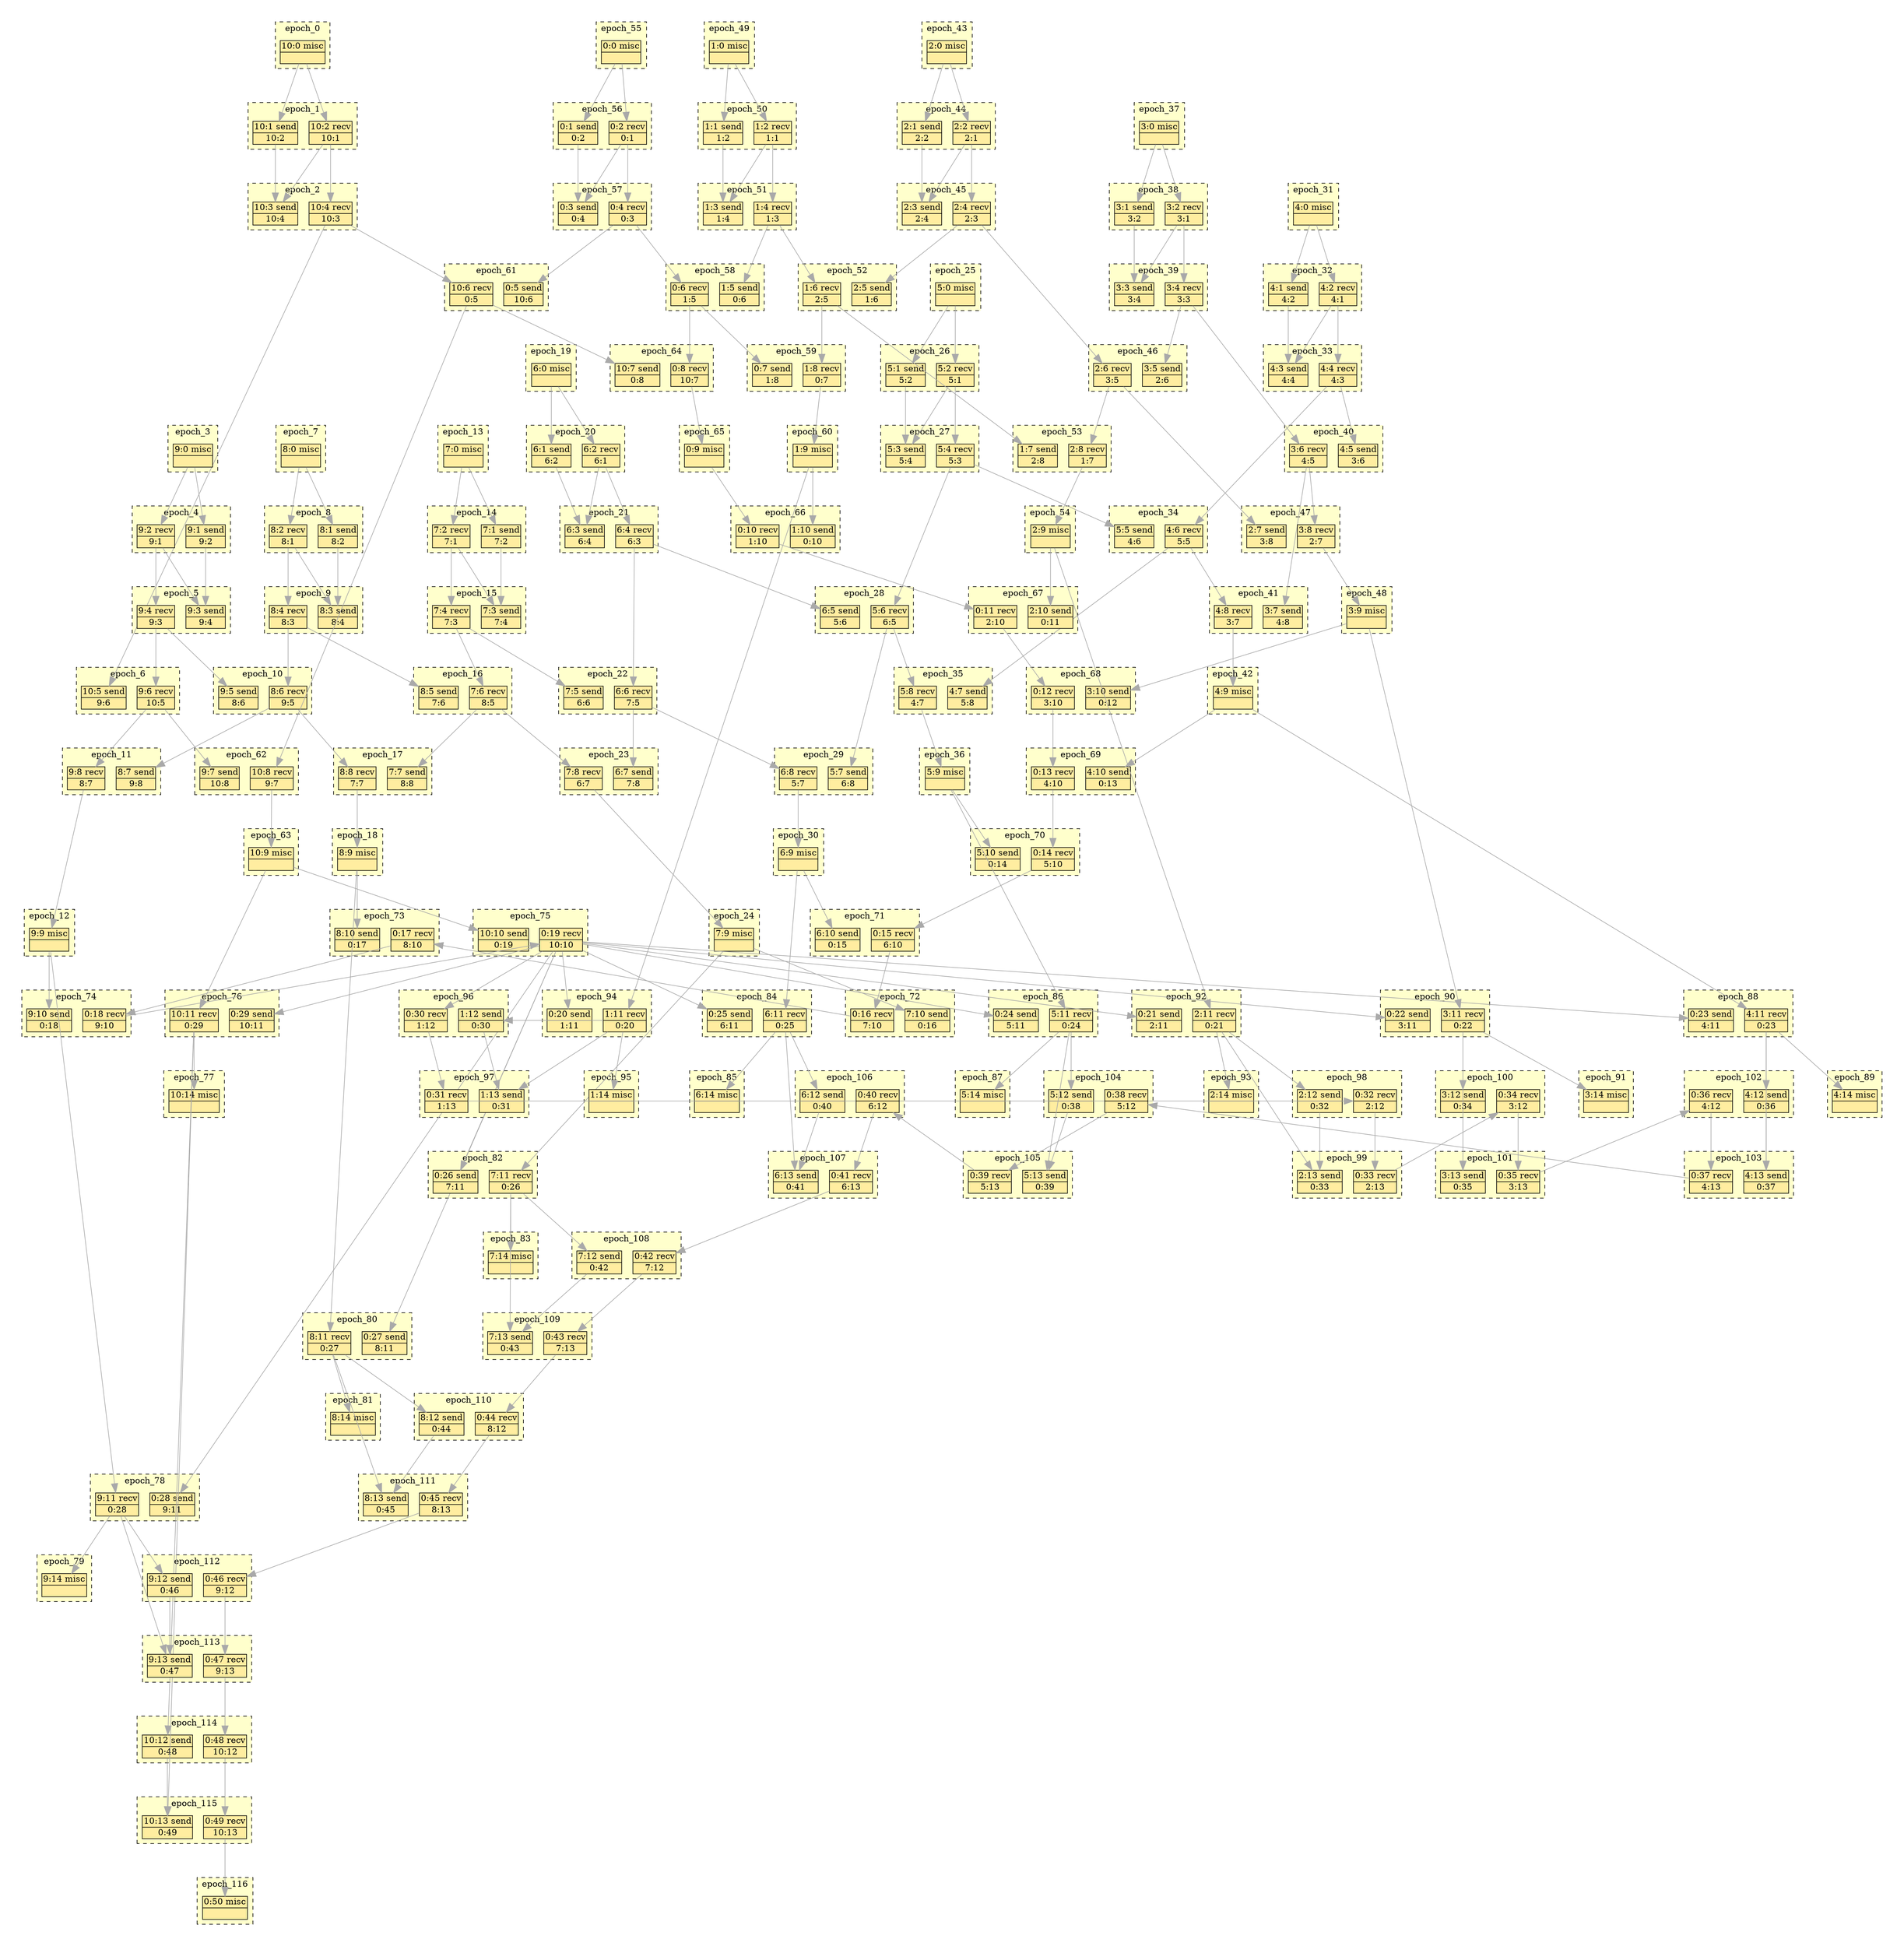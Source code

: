 digraph{node[shape=none margin=0 style=filled colorscheme=ylorrd9 fillcolor=2];compound=true;splines=line;subgraph clusterdummy0_0{style=invis;subgraph clusterdummy0_1{style=invis;subgraph clusterdummy0_2{style=invis;subgraph cluster0{style=dashed;colorscheme=ylorrd9;bgcolor=1;edge[arrowhead=empty];label=epoch_0;186[label=<<table border="0" cellborder="0" cellspacing="0"><tr><td>10:0 misc</td></tr><hr/><tr><td> </td></tr></table>>];}}}}subgraph clusterdummy1_0{style=invis;subgraph clusterdummy1_1{style=invis;subgraph clusterdummy1_2{style=invis;subgraph cluster1{style=dashed;colorscheme=ylorrd9;bgcolor=1;edge[arrowhead=empty];label=epoch_1;187[label=<<table border="0" cellborder="0" cellspacing="0"><tr><td>10:1 send</td></tr><hr/><tr><td> 10:2 </td></tr></table>>];188[label=<<table border="0" cellborder="0" cellspacing="0"><tr><td>10:2 recv</td></tr><hr/><tr><td> 10:1 </td></tr></table>>];}}}}subgraph clusterdummy2_0{style=invis;subgraph clusterdummy2_1{style=invis;subgraph clusterdummy2_2{style=invis;subgraph cluster2{style=dashed;colorscheme=ylorrd9;bgcolor=1;edge[arrowhead=empty];label=epoch_2;189[label=<<table border="0" cellborder="0" cellspacing="0"><tr><td>10:3 send</td></tr><hr/><tr><td> 10:4 </td></tr></table>>];190[label=<<table border="0" cellborder="0" cellspacing="0"><tr><td>10:4 recv</td></tr><hr/><tr><td> 10:3 </td></tr></table>>];}}}}subgraph clusterdummy3_0{style=invis;subgraph clusterdummy3_1{style=invis;subgraph clusterdummy3_2{style=invis;subgraph cluster3{style=dashed;colorscheme=ylorrd9;bgcolor=1;edge[arrowhead=empty];label=epoch_3;171[label=<<table border="0" cellborder="0" cellspacing="0"><tr><td>9:0 misc</td></tr><hr/><tr><td> </td></tr></table>>];}}}}subgraph clusterdummy4_0{style=invis;subgraph clusterdummy4_1{style=invis;subgraph clusterdummy4_2{style=invis;subgraph cluster4{style=dashed;colorscheme=ylorrd9;bgcolor=1;edge[arrowhead=empty];label=epoch_4;172[label=<<table border="0" cellborder="0" cellspacing="0"><tr><td>9:1 send</td></tr><hr/><tr><td> 9:2 </td></tr></table>>];173[label=<<table border="0" cellborder="0" cellspacing="0"><tr><td>9:2 recv</td></tr><hr/><tr><td> 9:1 </td></tr></table>>];}}}}subgraph clusterdummy5_0{style=invis;subgraph clusterdummy5_1{style=invis;subgraph clusterdummy5_2{style=invis;subgraph cluster5{style=dashed;colorscheme=ylorrd9;bgcolor=1;edge[arrowhead=empty];label=epoch_5;174[label=<<table border="0" cellborder="0" cellspacing="0"><tr><td>9:3 send</td></tr><hr/><tr><td> 9:4 </td></tr></table>>];175[label=<<table border="0" cellborder="0" cellspacing="0"><tr><td>9:4 recv</td></tr><hr/><tr><td> 9:3 </td></tr></table>>];}}}}subgraph clusterdummy6_0{style=invis;subgraph clusterdummy6_1{style=invis;subgraph clusterdummy6_2{style=invis;subgraph cluster6{style=dashed;colorscheme=ylorrd9;bgcolor=1;edge[arrowhead=empty];label=epoch_6;177[label=<<table border="0" cellborder="0" cellspacing="0"><tr><td>9:6 recv</td></tr><hr/><tr><td> 10:5 </td></tr></table>>];191[label=<<table border="0" cellborder="0" cellspacing="0"><tr><td>10:5 send</td></tr><hr/><tr><td> 9:6 </td></tr></table>>];}}}}subgraph clusterdummy7_0{style=invis;subgraph clusterdummy7_1{style=invis;subgraph clusterdummy7_2{style=invis;subgraph cluster7{style=dashed;colorscheme=ylorrd9;bgcolor=1;edge[arrowhead=empty];label=epoch_7;156[label=<<table border="0" cellborder="0" cellspacing="0"><tr><td>8:0 misc</td></tr><hr/><tr><td> </td></tr></table>>];}}}}subgraph clusterdummy8_0{style=invis;subgraph clusterdummy8_1{style=invis;subgraph clusterdummy8_2{style=invis;subgraph cluster8{style=dashed;colorscheme=ylorrd9;bgcolor=1;edge[arrowhead=empty];label=epoch_8;157[label=<<table border="0" cellborder="0" cellspacing="0"><tr><td>8:1 send</td></tr><hr/><tr><td> 8:2 </td></tr></table>>];158[label=<<table border="0" cellborder="0" cellspacing="0"><tr><td>8:2 recv</td></tr><hr/><tr><td> 8:1 </td></tr></table>>];}}}}subgraph clusterdummy9_0{style=invis;subgraph clusterdummy9_1{style=invis;subgraph clusterdummy9_2{style=invis;subgraph cluster9{style=dashed;colorscheme=ylorrd9;bgcolor=1;edge[arrowhead=empty];label=epoch_9;159[label=<<table border="0" cellborder="0" cellspacing="0"><tr><td>8:3 send</td></tr><hr/><tr><td> 8:4 </td></tr></table>>];160[label=<<table border="0" cellborder="0" cellspacing="0"><tr><td>8:4 recv</td></tr><hr/><tr><td> 8:3 </td></tr></table>>];}}}}subgraph clusterdummy10_0{style=invis;subgraph clusterdummy10_1{style=invis;subgraph clusterdummy10_2{style=invis;subgraph cluster10{style=dashed;colorscheme=ylorrd9;bgcolor=1;edge[arrowhead=empty];label=epoch_10;162[label=<<table border="0" cellborder="0" cellspacing="0"><tr><td>8:6 recv</td></tr><hr/><tr><td> 9:5 </td></tr></table>>];176[label=<<table border="0" cellborder="0" cellspacing="0"><tr><td>9:5 send</td></tr><hr/><tr><td> 8:6 </td></tr></table>>];}}}}subgraph clusterdummy11_0{style=invis;subgraph clusterdummy11_1{style=invis;subgraph clusterdummy11_2{style=invis;subgraph cluster11{style=dashed;colorscheme=ylorrd9;bgcolor=1;edge[arrowhead=empty];label=epoch_11;163[label=<<table border="0" cellborder="0" cellspacing="0"><tr><td>8:7 send</td></tr><hr/><tr><td> 9:8 </td></tr></table>>];179[label=<<table border="0" cellborder="0" cellspacing="0"><tr><td>9:8 recv</td></tr><hr/><tr><td> 8:7 </td></tr></table>>];}}}}subgraph clusterdummy12_0{style=invis;subgraph clusterdummy12_1{style=invis;subgraph clusterdummy12_2{style=invis;subgraph cluster12{style=dashed;colorscheme=ylorrd9;bgcolor=1;edge[arrowhead=empty];label=epoch_12;180[label=<<table border="0" cellborder="0" cellspacing="0"><tr><td>9:9 misc</td></tr><hr/><tr><td> </td></tr></table>>];}}}}subgraph clusterdummy13_0{style=invis;subgraph clusterdummy13_1{style=invis;subgraph clusterdummy13_2{style=invis;subgraph cluster13{style=dashed;colorscheme=ylorrd9;bgcolor=1;edge[arrowhead=empty];label=epoch_13;141[label=<<table border="0" cellborder="0" cellspacing="0"><tr><td>7:0 misc</td></tr><hr/><tr><td> </td></tr></table>>];}}}}subgraph clusterdummy14_0{style=invis;subgraph clusterdummy14_1{style=invis;subgraph clusterdummy14_2{style=invis;subgraph cluster14{style=dashed;colorscheme=ylorrd9;bgcolor=1;edge[arrowhead=empty];label=epoch_14;142[label=<<table border="0" cellborder="0" cellspacing="0"><tr><td>7:1 send</td></tr><hr/><tr><td> 7:2 </td></tr></table>>];143[label=<<table border="0" cellborder="0" cellspacing="0"><tr><td>7:2 recv</td></tr><hr/><tr><td> 7:1 </td></tr></table>>];}}}}subgraph clusterdummy15_0{style=invis;subgraph clusterdummy15_1{style=invis;subgraph clusterdummy15_2{style=invis;subgraph cluster15{style=dashed;colorscheme=ylorrd9;bgcolor=1;edge[arrowhead=empty];label=epoch_15;144[label=<<table border="0" cellborder="0" cellspacing="0"><tr><td>7:3 send</td></tr><hr/><tr><td> 7:4 </td></tr></table>>];145[label=<<table border="0" cellborder="0" cellspacing="0"><tr><td>7:4 recv</td></tr><hr/><tr><td> 7:3 </td></tr></table>>];}}}}subgraph clusterdummy16_0{style=invis;subgraph clusterdummy16_1{style=invis;subgraph clusterdummy16_2{style=invis;subgraph cluster16{style=dashed;colorscheme=ylorrd9;bgcolor=1;edge[arrowhead=empty];label=epoch_16;147[label=<<table border="0" cellborder="0" cellspacing="0"><tr><td>7:6 recv</td></tr><hr/><tr><td> 8:5 </td></tr></table>>];161[label=<<table border="0" cellborder="0" cellspacing="0"><tr><td>8:5 send</td></tr><hr/><tr><td> 7:6 </td></tr></table>>];}}}}subgraph clusterdummy17_0{style=invis;subgraph clusterdummy17_1{style=invis;subgraph clusterdummy17_2{style=invis;subgraph cluster17{style=dashed;colorscheme=ylorrd9;bgcolor=1;edge[arrowhead=empty];label=epoch_17;148[label=<<table border="0" cellborder="0" cellspacing="0"><tr><td>7:7 send</td></tr><hr/><tr><td> 8:8 </td></tr></table>>];164[label=<<table border="0" cellborder="0" cellspacing="0"><tr><td>8:8 recv</td></tr><hr/><tr><td> 7:7 </td></tr></table>>];}}}}subgraph clusterdummy18_0{style=invis;subgraph clusterdummy18_1{style=invis;subgraph clusterdummy18_2{style=invis;subgraph cluster18{style=dashed;colorscheme=ylorrd9;bgcolor=1;edge[arrowhead=empty];label=epoch_18;165[label=<<table border="0" cellborder="0" cellspacing="0"><tr><td>8:9 misc</td></tr><hr/><tr><td> </td></tr></table>>];}}}}subgraph clusterdummy19_0{style=invis;subgraph clusterdummy19_1{style=invis;subgraph clusterdummy19_2{style=invis;subgraph cluster19{style=dashed;colorscheme=ylorrd9;bgcolor=1;edge[arrowhead=empty];label=epoch_19;126[label=<<table border="0" cellborder="0" cellspacing="0"><tr><td>6:0 misc</td></tr><hr/><tr><td> </td></tr></table>>];}}}}subgraph clusterdummy20_0{style=invis;subgraph clusterdummy20_1{style=invis;subgraph clusterdummy20_2{style=invis;subgraph cluster20{style=dashed;colorscheme=ylorrd9;bgcolor=1;edge[arrowhead=empty];label=epoch_20;127[label=<<table border="0" cellborder="0" cellspacing="0"><tr><td>6:1 send</td></tr><hr/><tr><td> 6:2 </td></tr></table>>];128[label=<<table border="0" cellborder="0" cellspacing="0"><tr><td>6:2 recv</td></tr><hr/><tr><td> 6:1 </td></tr></table>>];}}}}subgraph clusterdummy21_0{style=invis;subgraph clusterdummy21_1{style=invis;subgraph clusterdummy21_2{style=invis;subgraph cluster21{style=dashed;colorscheme=ylorrd9;bgcolor=1;edge[arrowhead=empty];label=epoch_21;129[label=<<table border="0" cellborder="0" cellspacing="0"><tr><td>6:3 send</td></tr><hr/><tr><td> 6:4 </td></tr></table>>];130[label=<<table border="0" cellborder="0" cellspacing="0"><tr><td>6:4 recv</td></tr><hr/><tr><td> 6:3 </td></tr></table>>];}}}}subgraph clusterdummy22_0{style=invis;subgraph clusterdummy22_1{style=invis;subgraph clusterdummy22_2{style=invis;subgraph cluster22{style=dashed;colorscheme=ylorrd9;bgcolor=1;edge[arrowhead=empty];label=epoch_22;132[label=<<table border="0" cellborder="0" cellspacing="0"><tr><td>6:6 recv</td></tr><hr/><tr><td> 7:5 </td></tr></table>>];146[label=<<table border="0" cellborder="0" cellspacing="0"><tr><td>7:5 send</td></tr><hr/><tr><td> 6:6 </td></tr></table>>];}}}}subgraph clusterdummy23_0{style=invis;subgraph clusterdummy23_1{style=invis;subgraph clusterdummy23_2{style=invis;subgraph cluster23{style=dashed;colorscheme=ylorrd9;bgcolor=1;edge[arrowhead=empty];label=epoch_23;133[label=<<table border="0" cellborder="0" cellspacing="0"><tr><td>6:7 send</td></tr><hr/><tr><td> 7:8 </td></tr></table>>];149[label=<<table border="0" cellborder="0" cellspacing="0"><tr><td>7:8 recv</td></tr><hr/><tr><td> 6:7 </td></tr></table>>];}}}}subgraph clusterdummy24_0{style=invis;subgraph clusterdummy24_1{style=invis;subgraph clusterdummy24_2{style=invis;subgraph cluster24{style=dashed;colorscheme=ylorrd9;bgcolor=1;edge[arrowhead=empty];label=epoch_24;150[label=<<table border="0" cellborder="0" cellspacing="0"><tr><td>7:9 misc</td></tr><hr/><tr><td> </td></tr></table>>];}}}}subgraph clusterdummy25_0{style=invis;subgraph clusterdummy25_1{style=invis;subgraph clusterdummy25_2{style=invis;subgraph cluster25{style=dashed;colorscheme=ylorrd9;bgcolor=1;edge[arrowhead=empty];label=epoch_25;111[label=<<table border="0" cellborder="0" cellspacing="0"><tr><td>5:0 misc</td></tr><hr/><tr><td> </td></tr></table>>];}}}}subgraph clusterdummy26_0{style=invis;subgraph clusterdummy26_1{style=invis;subgraph clusterdummy26_2{style=invis;subgraph cluster26{style=dashed;colorscheme=ylorrd9;bgcolor=1;edge[arrowhead=empty];label=epoch_26;112[label=<<table border="0" cellborder="0" cellspacing="0"><tr><td>5:1 send</td></tr><hr/><tr><td> 5:2 </td></tr></table>>];113[label=<<table border="0" cellborder="0" cellspacing="0"><tr><td>5:2 recv</td></tr><hr/><tr><td> 5:1 </td></tr></table>>];}}}}subgraph clusterdummy27_0{style=invis;subgraph clusterdummy27_1{style=invis;subgraph clusterdummy27_2{style=invis;subgraph cluster27{style=dashed;colorscheme=ylorrd9;bgcolor=1;edge[arrowhead=empty];label=epoch_27;114[label=<<table border="0" cellborder="0" cellspacing="0"><tr><td>5:3 send</td></tr><hr/><tr><td> 5:4 </td></tr></table>>];115[label=<<table border="0" cellborder="0" cellspacing="0"><tr><td>5:4 recv</td></tr><hr/><tr><td> 5:3 </td></tr></table>>];}}}}subgraph clusterdummy28_0{style=invis;subgraph clusterdummy28_1{style=invis;subgraph clusterdummy28_2{style=invis;subgraph cluster28{style=dashed;colorscheme=ylorrd9;bgcolor=1;edge[arrowhead=empty];label=epoch_28;117[label=<<table border="0" cellborder="0" cellspacing="0"><tr><td>5:6 recv</td></tr><hr/><tr><td> 6:5 </td></tr></table>>];131[label=<<table border="0" cellborder="0" cellspacing="0"><tr><td>6:5 send</td></tr><hr/><tr><td> 5:6 </td></tr></table>>];}}}}subgraph clusterdummy29_0{style=invis;subgraph clusterdummy29_1{style=invis;subgraph clusterdummy29_2{style=invis;subgraph cluster29{style=dashed;colorscheme=ylorrd9;bgcolor=1;edge[arrowhead=empty];label=epoch_29;118[label=<<table border="0" cellborder="0" cellspacing="0"><tr><td>5:7 send</td></tr><hr/><tr><td> 6:8 </td></tr></table>>];134[label=<<table border="0" cellborder="0" cellspacing="0"><tr><td>6:8 recv</td></tr><hr/><tr><td> 5:7 </td></tr></table>>];}}}}subgraph clusterdummy30_0{style=invis;subgraph clusterdummy30_1{style=invis;subgraph clusterdummy30_2{style=invis;subgraph cluster30{style=dashed;colorscheme=ylorrd9;bgcolor=1;edge[arrowhead=empty];label=epoch_30;135[label=<<table border="0" cellborder="0" cellspacing="0"><tr><td>6:9 misc</td></tr><hr/><tr><td> </td></tr></table>>];}}}}subgraph clusterdummy31_0{style=invis;subgraph clusterdummy31_1{style=invis;subgraph clusterdummy31_2{style=invis;subgraph cluster31{style=dashed;colorscheme=ylorrd9;bgcolor=1;edge[arrowhead=empty];label=epoch_31;96[label=<<table border="0" cellborder="0" cellspacing="0"><tr><td>4:0 misc</td></tr><hr/><tr><td> </td></tr></table>>];}}}}subgraph clusterdummy32_0{style=invis;subgraph clusterdummy32_1{style=invis;subgraph clusterdummy32_2{style=invis;subgraph cluster32{style=dashed;colorscheme=ylorrd9;bgcolor=1;edge[arrowhead=empty];label=epoch_32;97[label=<<table border="0" cellborder="0" cellspacing="0"><tr><td>4:1 send</td></tr><hr/><tr><td> 4:2 </td></tr></table>>];98[label=<<table border="0" cellborder="0" cellspacing="0"><tr><td>4:2 recv</td></tr><hr/><tr><td> 4:1 </td></tr></table>>];}}}}subgraph clusterdummy33_0{style=invis;subgraph clusterdummy33_1{style=invis;subgraph clusterdummy33_2{style=invis;subgraph cluster33{style=dashed;colorscheme=ylorrd9;bgcolor=1;edge[arrowhead=empty];label=epoch_33;99[label=<<table border="0" cellborder="0" cellspacing="0"><tr><td>4:3 send</td></tr><hr/><tr><td> 4:4 </td></tr></table>>];100[label=<<table border="0" cellborder="0" cellspacing="0"><tr><td>4:4 recv</td></tr><hr/><tr><td> 4:3 </td></tr></table>>];}}}}subgraph clusterdummy34_0{style=invis;subgraph clusterdummy34_1{style=invis;subgraph clusterdummy34_2{style=invis;subgraph cluster34{style=dashed;colorscheme=ylorrd9;bgcolor=1;edge[arrowhead=empty];label=epoch_34;102[label=<<table border="0" cellborder="0" cellspacing="0"><tr><td>4:6 recv</td></tr><hr/><tr><td> 5:5 </td></tr></table>>];116[label=<<table border="0" cellborder="0" cellspacing="0"><tr><td>5:5 send</td></tr><hr/><tr><td> 4:6 </td></tr></table>>];}}}}subgraph clusterdummy35_0{style=invis;subgraph clusterdummy35_1{style=invis;subgraph clusterdummy35_2{style=invis;subgraph cluster35{style=dashed;colorscheme=ylorrd9;bgcolor=1;edge[arrowhead=empty];label=epoch_35;103[label=<<table border="0" cellborder="0" cellspacing="0"><tr><td>4:7 send</td></tr><hr/><tr><td> 5:8 </td></tr></table>>];119[label=<<table border="0" cellborder="0" cellspacing="0"><tr><td>5:8 recv</td></tr><hr/><tr><td> 4:7 </td></tr></table>>];}}}}subgraph clusterdummy36_0{style=invis;subgraph clusterdummy36_1{style=invis;subgraph clusterdummy36_2{style=invis;subgraph cluster36{style=dashed;colorscheme=ylorrd9;bgcolor=1;edge[arrowhead=empty];label=epoch_36;120[label=<<table border="0" cellborder="0" cellspacing="0"><tr><td>5:9 misc</td></tr><hr/><tr><td> </td></tr></table>>];}}}}subgraph clusterdummy37_0{style=invis;subgraph clusterdummy37_1{style=invis;subgraph clusterdummy37_2{style=invis;subgraph cluster37{style=dashed;colorscheme=ylorrd9;bgcolor=1;edge[arrowhead=empty];label=epoch_37;81[label=<<table border="0" cellborder="0" cellspacing="0"><tr><td>3:0 misc</td></tr><hr/><tr><td> </td></tr></table>>];}}}}subgraph clusterdummy38_0{style=invis;subgraph clusterdummy38_1{style=invis;subgraph clusterdummy38_2{style=invis;subgraph cluster38{style=dashed;colorscheme=ylorrd9;bgcolor=1;edge[arrowhead=empty];label=epoch_38;82[label=<<table border="0" cellborder="0" cellspacing="0"><tr><td>3:1 send</td></tr><hr/><tr><td> 3:2 </td></tr></table>>];83[label=<<table border="0" cellborder="0" cellspacing="0"><tr><td>3:2 recv</td></tr><hr/><tr><td> 3:1 </td></tr></table>>];}}}}subgraph clusterdummy39_0{style=invis;subgraph clusterdummy39_1{style=invis;subgraph clusterdummy39_2{style=invis;subgraph cluster39{style=dashed;colorscheme=ylorrd9;bgcolor=1;edge[arrowhead=empty];label=epoch_39;84[label=<<table border="0" cellborder="0" cellspacing="0"><tr><td>3:3 send</td></tr><hr/><tr><td> 3:4 </td></tr></table>>];85[label=<<table border="0" cellborder="0" cellspacing="0"><tr><td>3:4 recv</td></tr><hr/><tr><td> 3:3 </td></tr></table>>];}}}}subgraph clusterdummy40_0{style=invis;subgraph clusterdummy40_1{style=invis;subgraph clusterdummy40_2{style=invis;subgraph cluster40{style=dashed;colorscheme=ylorrd9;bgcolor=1;edge[arrowhead=empty];label=epoch_40;87[label=<<table border="0" cellborder="0" cellspacing="0"><tr><td>3:6 recv</td></tr><hr/><tr><td> 4:5 </td></tr></table>>];101[label=<<table border="0" cellborder="0" cellspacing="0"><tr><td>4:5 send</td></tr><hr/><tr><td> 3:6 </td></tr></table>>];}}}}subgraph clusterdummy41_0{style=invis;subgraph clusterdummy41_1{style=invis;subgraph clusterdummy41_2{style=invis;subgraph cluster41{style=dashed;colorscheme=ylorrd9;bgcolor=1;edge[arrowhead=empty];label=epoch_41;88[label=<<table border="0" cellborder="0" cellspacing="0"><tr><td>3:7 send</td></tr><hr/><tr><td> 4:8 </td></tr></table>>];104[label=<<table border="0" cellborder="0" cellspacing="0"><tr><td>4:8 recv</td></tr><hr/><tr><td> 3:7 </td></tr></table>>];}}}}subgraph clusterdummy42_0{style=invis;subgraph clusterdummy42_1{style=invis;subgraph clusterdummy42_2{style=invis;subgraph cluster42{style=dashed;colorscheme=ylorrd9;bgcolor=1;edge[arrowhead=empty];label=epoch_42;105[label=<<table border="0" cellborder="0" cellspacing="0"><tr><td>4:9 misc</td></tr><hr/><tr><td> </td></tr></table>>];}}}}subgraph clusterdummy43_0{style=invis;subgraph clusterdummy43_1{style=invis;subgraph clusterdummy43_2{style=invis;subgraph cluster43{style=dashed;colorscheme=ylorrd9;bgcolor=1;edge[arrowhead=empty];label=epoch_43;66[label=<<table border="0" cellborder="0" cellspacing="0"><tr><td>2:0 misc</td></tr><hr/><tr><td> </td></tr></table>>];}}}}subgraph clusterdummy44_0{style=invis;subgraph clusterdummy44_1{style=invis;subgraph clusterdummy44_2{style=invis;subgraph cluster44{style=dashed;colorscheme=ylorrd9;bgcolor=1;edge[arrowhead=empty];label=epoch_44;67[label=<<table border="0" cellborder="0" cellspacing="0"><tr><td>2:1 send</td></tr><hr/><tr><td> 2:2 </td></tr></table>>];68[label=<<table border="0" cellborder="0" cellspacing="0"><tr><td>2:2 recv</td></tr><hr/><tr><td> 2:1 </td></tr></table>>];}}}}subgraph clusterdummy45_0{style=invis;subgraph clusterdummy45_1{style=invis;subgraph clusterdummy45_2{style=invis;subgraph cluster45{style=dashed;colorscheme=ylorrd9;bgcolor=1;edge[arrowhead=empty];label=epoch_45;69[label=<<table border="0" cellborder="0" cellspacing="0"><tr><td>2:3 send</td></tr><hr/><tr><td> 2:4 </td></tr></table>>];70[label=<<table border="0" cellborder="0" cellspacing="0"><tr><td>2:4 recv</td></tr><hr/><tr><td> 2:3 </td></tr></table>>];}}}}subgraph clusterdummy46_0{style=invis;subgraph clusterdummy46_1{style=invis;subgraph clusterdummy46_2{style=invis;subgraph cluster46{style=dashed;colorscheme=ylorrd9;bgcolor=1;edge[arrowhead=empty];label=epoch_46;72[label=<<table border="0" cellborder="0" cellspacing="0"><tr><td>2:6 recv</td></tr><hr/><tr><td> 3:5 </td></tr></table>>];86[label=<<table border="0" cellborder="0" cellspacing="0"><tr><td>3:5 send</td></tr><hr/><tr><td> 2:6 </td></tr></table>>];}}}}subgraph clusterdummy47_0{style=invis;subgraph clusterdummy47_1{style=invis;subgraph clusterdummy47_2{style=invis;subgraph cluster47{style=dashed;colorscheme=ylorrd9;bgcolor=1;edge[arrowhead=empty];label=epoch_47;73[label=<<table border="0" cellborder="0" cellspacing="0"><tr><td>2:7 send</td></tr><hr/><tr><td> 3:8 </td></tr></table>>];89[label=<<table border="0" cellborder="0" cellspacing="0"><tr><td>3:8 recv</td></tr><hr/><tr><td> 2:7 </td></tr></table>>];}}}}subgraph clusterdummy48_0{style=invis;subgraph clusterdummy48_1{style=invis;subgraph clusterdummy48_2{style=invis;subgraph cluster48{style=dashed;colorscheme=ylorrd9;bgcolor=1;edge[arrowhead=empty];label=epoch_48;90[label=<<table border="0" cellborder="0" cellspacing="0"><tr><td>3:9 misc</td></tr><hr/><tr><td> </td></tr></table>>];}}}}subgraph clusterdummy49_0{style=invis;subgraph clusterdummy49_1{style=invis;subgraph clusterdummy49_2{style=invis;subgraph cluster49{style=dashed;colorscheme=ylorrd9;bgcolor=1;edge[arrowhead=empty];label=epoch_49;51[label=<<table border="0" cellborder="0" cellspacing="0"><tr><td>1:0 misc</td></tr><hr/><tr><td> </td></tr></table>>];}}}}subgraph clusterdummy50_0{style=invis;subgraph clusterdummy50_1{style=invis;subgraph clusterdummy50_2{style=invis;subgraph cluster50{style=dashed;colorscheme=ylorrd9;bgcolor=1;edge[arrowhead=empty];label=epoch_50;52[label=<<table border="0" cellborder="0" cellspacing="0"><tr><td>1:1 send</td></tr><hr/><tr><td> 1:2 </td></tr></table>>];53[label=<<table border="0" cellborder="0" cellspacing="0"><tr><td>1:2 recv</td></tr><hr/><tr><td> 1:1 </td></tr></table>>];}}}}subgraph clusterdummy51_0{style=invis;subgraph clusterdummy51_1{style=invis;subgraph clusterdummy51_2{style=invis;subgraph cluster51{style=dashed;colorscheme=ylorrd9;bgcolor=1;edge[arrowhead=empty];label=epoch_51;54[label=<<table border="0" cellborder="0" cellspacing="0"><tr><td>1:3 send</td></tr><hr/><tr><td> 1:4 </td></tr></table>>];55[label=<<table border="0" cellborder="0" cellspacing="0"><tr><td>1:4 recv</td></tr><hr/><tr><td> 1:3 </td></tr></table>>];}}}}subgraph clusterdummy52_0{style=invis;subgraph clusterdummy52_1{style=invis;subgraph clusterdummy52_2{style=invis;subgraph cluster52{style=dashed;colorscheme=ylorrd9;bgcolor=1;edge[arrowhead=empty];label=epoch_52;57[label=<<table border="0" cellborder="0" cellspacing="0"><tr><td>1:6 recv</td></tr><hr/><tr><td> 2:5 </td></tr></table>>];71[label=<<table border="0" cellborder="0" cellspacing="0"><tr><td>2:5 send</td></tr><hr/><tr><td> 1:6 </td></tr></table>>];}}}}subgraph clusterdummy53_0{style=invis;subgraph clusterdummy53_1{style=invis;subgraph clusterdummy53_2{style=invis;subgraph cluster53{style=dashed;colorscheme=ylorrd9;bgcolor=1;edge[arrowhead=empty];label=epoch_53;58[label=<<table border="0" cellborder="0" cellspacing="0"><tr><td>1:7 send</td></tr><hr/><tr><td> 2:8 </td></tr></table>>];74[label=<<table border="0" cellborder="0" cellspacing="0"><tr><td>2:8 recv</td></tr><hr/><tr><td> 1:7 </td></tr></table>>];}}}}subgraph clusterdummy54_0{style=invis;subgraph clusterdummy54_1{style=invis;subgraph clusterdummy54_2{style=invis;subgraph cluster54{style=dashed;colorscheme=ylorrd9;bgcolor=1;edge[arrowhead=empty];label=epoch_54;75[label=<<table border="0" cellborder="0" cellspacing="0"><tr><td>2:9 misc</td></tr><hr/><tr><td> </td></tr></table>>];}}}}subgraph clusterdummy55_0{style=invis;subgraph clusterdummy55_1{style=invis;subgraph clusterdummy55_2{style=invis;subgraph cluster55{style=dashed;colorscheme=ylorrd9;bgcolor=1;edge[arrowhead=empty];label=epoch_55;0[label=<<table border="0" cellborder="0" cellspacing="0"><tr><td>0:0 misc</td></tr><hr/><tr><td> </td></tr></table>>];}}}}subgraph clusterdummy56_0{style=invis;subgraph clusterdummy56_1{style=invis;subgraph clusterdummy56_2{style=invis;subgraph cluster56{style=dashed;colorscheme=ylorrd9;bgcolor=1;edge[arrowhead=empty];label=epoch_56;1[label=<<table border="0" cellborder="0" cellspacing="0"><tr><td>0:1 send</td></tr><hr/><tr><td> 0:2 </td></tr></table>>];2[label=<<table border="0" cellborder="0" cellspacing="0"><tr><td>0:2 recv</td></tr><hr/><tr><td> 0:1 </td></tr></table>>];}}}}subgraph clusterdummy57_0{style=invis;subgraph clusterdummy57_1{style=invis;subgraph clusterdummy57_2{style=invis;subgraph cluster57{style=dashed;colorscheme=ylorrd9;bgcolor=1;edge[arrowhead=empty];label=epoch_57;3[label=<<table border="0" cellborder="0" cellspacing="0"><tr><td>0:3 send</td></tr><hr/><tr><td> 0:4 </td></tr></table>>];4[label=<<table border="0" cellborder="0" cellspacing="0"><tr><td>0:4 recv</td></tr><hr/><tr><td> 0:3 </td></tr></table>>];}}}}subgraph clusterdummy58_0{style=invis;subgraph clusterdummy58_1{style=invis;subgraph clusterdummy58_2{style=invis;subgraph cluster58{style=dashed;colorscheme=ylorrd9;bgcolor=1;edge[arrowhead=empty];label=epoch_58;6[label=<<table border="0" cellborder="0" cellspacing="0"><tr><td>0:6 recv</td></tr><hr/><tr><td> 1:5 </td></tr></table>>];56[label=<<table border="0" cellborder="0" cellspacing="0"><tr><td>1:5 send</td></tr><hr/><tr><td> 0:6 </td></tr></table>>];}}}}subgraph clusterdummy59_0{style=invis;subgraph clusterdummy59_1{style=invis;subgraph clusterdummy59_2{style=invis;subgraph cluster59{style=dashed;colorscheme=ylorrd9;bgcolor=1;edge[arrowhead=empty];label=epoch_59;7[label=<<table border="0" cellborder="0" cellspacing="0"><tr><td>0:7 send</td></tr><hr/><tr><td> 1:8 </td></tr></table>>];59[label=<<table border="0" cellborder="0" cellspacing="0"><tr><td>1:8 recv</td></tr><hr/><tr><td> 0:7 </td></tr></table>>];}}}}subgraph clusterdummy60_0{style=invis;subgraph clusterdummy60_1{style=invis;subgraph clusterdummy60_2{style=invis;subgraph cluster60{style=dashed;colorscheme=ylorrd9;bgcolor=1;edge[arrowhead=empty];label=epoch_60;60[label=<<table border="0" cellborder="0" cellspacing="0"><tr><td>1:9 misc</td></tr><hr/><tr><td> </td></tr></table>>];}}}}subgraph clusterdummy61_0{style=invis;subgraph clusterdummy61_1{style=invis;subgraph clusterdummy61_2{style=invis;subgraph cluster61{style=dashed;colorscheme=ylorrd9;bgcolor=1;edge[arrowhead=empty];label=epoch_61;5[label=<<table border="0" cellborder="0" cellspacing="0"><tr><td>0:5 send</td></tr><hr/><tr><td> 10:6 </td></tr></table>>];192[label=<<table border="0" cellborder="0" cellspacing="0"><tr><td>10:6 recv</td></tr><hr/><tr><td> 0:5 </td></tr></table>>];}}}}subgraph clusterdummy62_0{style=invis;subgraph clusterdummy62_1{style=invis;subgraph clusterdummy62_2{style=invis;subgraph cluster62{style=dashed;colorscheme=ylorrd9;bgcolor=1;edge[arrowhead=empty];label=epoch_62;178[label=<<table border="0" cellborder="0" cellspacing="0"><tr><td>9:7 send</td></tr><hr/><tr><td> 10:8 </td></tr></table>>];194[label=<<table border="0" cellborder="0" cellspacing="0"><tr><td>10:8 recv</td></tr><hr/><tr><td> 9:7 </td></tr></table>>];}}}}subgraph clusterdummy63_0{style=invis;subgraph clusterdummy63_1{style=invis;subgraph clusterdummy63_2{style=invis;subgraph cluster63{style=dashed;colorscheme=ylorrd9;bgcolor=1;edge[arrowhead=empty];label=epoch_63;195[label=<<table border="0" cellborder="0" cellspacing="0"><tr><td>10:9 misc</td></tr><hr/><tr><td> </td></tr></table>>];}}}}subgraph clusterdummy64_0{style=invis;subgraph clusterdummy64_1{style=invis;subgraph clusterdummy64_2{style=invis;subgraph cluster64{style=dashed;colorscheme=ylorrd9;bgcolor=1;edge[arrowhead=empty];label=epoch_64;8[label=<<table border="0" cellborder="0" cellspacing="0"><tr><td>0:8 recv</td></tr><hr/><tr><td> 10:7 </td></tr></table>>];193[label=<<table border="0" cellborder="0" cellspacing="0"><tr><td>10:7 send</td></tr><hr/><tr><td> 0:8 </td></tr></table>>];}}}}subgraph clusterdummy65_0{style=invis;subgraph clusterdummy65_1{style=invis;subgraph clusterdummy65_2{style=invis;subgraph cluster65{style=dashed;colorscheme=ylorrd9;bgcolor=1;edge[arrowhead=empty];label=epoch_65;9[label=<<table border="0" cellborder="0" cellspacing="0"><tr><td>0:9 misc</td></tr><hr/><tr><td> </td></tr></table>>];}}}}subgraph clusterdummy66_0{style=invis;subgraph clusterdummy66_1{style=invis;subgraph clusterdummy66_2{style=invis;subgraph cluster66{style=dashed;colorscheme=ylorrd9;bgcolor=1;edge[arrowhead=empty];label=epoch_66;10[label=<<table border="0" cellborder="0" cellspacing="0"><tr><td>0:10 recv</td></tr><hr/><tr><td> 1:10 </td></tr></table>>];61[label=<<table border="0" cellborder="0" cellspacing="0"><tr><td>1:10 send</td></tr><hr/><tr><td> 0:10 </td></tr></table>>];}}}}subgraph clusterdummy67_0{style=invis;subgraph clusterdummy67_1{style=invis;subgraph clusterdummy67_2{style=invis;subgraph cluster67{style=dashed;colorscheme=ylorrd9;bgcolor=1;edge[arrowhead=empty];label=epoch_67;11[label=<<table border="0" cellborder="0" cellspacing="0"><tr><td>0:11 recv</td></tr><hr/><tr><td> 2:10 </td></tr></table>>];76[label=<<table border="0" cellborder="0" cellspacing="0"><tr><td>2:10 send</td></tr><hr/><tr><td> 0:11 </td></tr></table>>];}}}}subgraph clusterdummy68_0{style=invis;subgraph clusterdummy68_1{style=invis;subgraph clusterdummy68_2{style=invis;subgraph cluster68{style=dashed;colorscheme=ylorrd9;bgcolor=1;edge[arrowhead=empty];label=epoch_68;12[label=<<table border="0" cellborder="0" cellspacing="0"><tr><td>0:12 recv</td></tr><hr/><tr><td> 3:10 </td></tr></table>>];91[label=<<table border="0" cellborder="0" cellspacing="0"><tr><td>3:10 send</td></tr><hr/><tr><td> 0:12 </td></tr></table>>];}}}}subgraph clusterdummy69_0{style=invis;subgraph clusterdummy69_1{style=invis;subgraph clusterdummy69_2{style=invis;subgraph cluster69{style=dashed;colorscheme=ylorrd9;bgcolor=1;edge[arrowhead=empty];label=epoch_69;13[label=<<table border="0" cellborder="0" cellspacing="0"><tr><td>0:13 recv</td></tr><hr/><tr><td> 4:10 </td></tr></table>>];106[label=<<table border="0" cellborder="0" cellspacing="0"><tr><td>4:10 send</td></tr><hr/><tr><td> 0:13 </td></tr></table>>];}}}}subgraph clusterdummy70_0{style=invis;subgraph clusterdummy70_1{style=invis;subgraph clusterdummy70_2{style=invis;subgraph cluster70{style=dashed;colorscheme=ylorrd9;bgcolor=1;edge[arrowhead=empty];label=epoch_70;14[label=<<table border="0" cellborder="0" cellspacing="0"><tr><td>0:14 recv</td></tr><hr/><tr><td> 5:10 </td></tr></table>>];121[label=<<table border="0" cellborder="0" cellspacing="0"><tr><td>5:10 send</td></tr><hr/><tr><td> 0:14 </td></tr></table>>];}}}}subgraph clusterdummy71_0{style=invis;subgraph clusterdummy71_1{style=invis;subgraph clusterdummy71_2{style=invis;subgraph cluster71{style=dashed;colorscheme=ylorrd9;bgcolor=1;edge[arrowhead=empty];label=epoch_71;15[label=<<table border="0" cellborder="0" cellspacing="0"><tr><td>0:15 recv</td></tr><hr/><tr><td> 6:10 </td></tr></table>>];136[label=<<table border="0" cellborder="0" cellspacing="0"><tr><td>6:10 send</td></tr><hr/><tr><td> 0:15 </td></tr></table>>];}}}}subgraph clusterdummy72_0{style=invis;subgraph clusterdummy72_1{style=invis;subgraph clusterdummy72_2{style=invis;subgraph cluster72{style=dashed;colorscheme=ylorrd9;bgcolor=1;edge[arrowhead=empty];label=epoch_72;16[label=<<table border="0" cellborder="0" cellspacing="0"><tr><td>0:16 recv</td></tr><hr/><tr><td> 7:10 </td></tr></table>>];151[label=<<table border="0" cellborder="0" cellspacing="0"><tr><td>7:10 send</td></tr><hr/><tr><td> 0:16 </td></tr></table>>];}}}}subgraph clusterdummy73_0{style=invis;subgraph clusterdummy73_1{style=invis;subgraph clusterdummy73_2{style=invis;subgraph cluster73{style=dashed;colorscheme=ylorrd9;bgcolor=1;edge[arrowhead=empty];label=epoch_73;17[label=<<table border="0" cellborder="0" cellspacing="0"><tr><td>0:17 recv</td></tr><hr/><tr><td> 8:10 </td></tr></table>>];166[label=<<table border="0" cellborder="0" cellspacing="0"><tr><td>8:10 send</td></tr><hr/><tr><td> 0:17 </td></tr></table>>];}}}}subgraph clusterdummy74_0{style=invis;subgraph clusterdummy74_1{style=invis;subgraph clusterdummy74_2{style=invis;subgraph cluster74{style=dashed;colorscheme=ylorrd9;bgcolor=1;edge[arrowhead=empty];label=epoch_74;18[label=<<table border="0" cellborder="0" cellspacing="0"><tr><td>0:18 recv</td></tr><hr/><tr><td> 9:10 </td></tr></table>>];181[label=<<table border="0" cellborder="0" cellspacing="0"><tr><td>9:10 send</td></tr><hr/><tr><td> 0:18 </td></tr></table>>];}}}}subgraph clusterdummy75_0{style=invis;subgraph clusterdummy75_1{style=invis;subgraph clusterdummy75_2{style=invis;subgraph cluster75{style=dashed;colorscheme=ylorrd9;bgcolor=1;edge[arrowhead=empty];label=epoch_75;19[label=<<table border="0" cellborder="0" cellspacing="0"><tr><td>0:19 recv</td></tr><hr/><tr><td> 10:10 </td></tr></table>>];196[label=<<table border="0" cellborder="0" cellspacing="0"><tr><td>10:10 send</td></tr><hr/><tr><td> 0:19 </td></tr></table>>];}}}}subgraph clusterdummy76_0{style=invis;subgraph clusterdummy76_1{style=invis;subgraph clusterdummy76_2{style=invis;subgraph cluster76{style=dashed;colorscheme=ylorrd9;bgcolor=1;edge[arrowhead=empty];label=epoch_76;29[label=<<table border="0" cellborder="0" cellspacing="0"><tr><td>0:29 send</td></tr><hr/><tr><td> 10:11 </td></tr></table>>];197[label=<<table border="0" cellborder="0" cellspacing="0"><tr><td>10:11 recv</td></tr><hr/><tr><td> 0:29 </td></tr></table>>];}}}}subgraph clusterdummy77_0{style=invis;subgraph clusterdummy77_1{style=invis;subgraph clusterdummy77_2{style=invis;subgraph cluster77{style=dashed;colorscheme=ylorrd9;bgcolor=1;edge[arrowhead=empty];label=epoch_77;200[label=<<table border="0" cellborder="0" cellspacing="0"><tr><td>10:14 misc</td></tr><hr/><tr><td> </td></tr></table>>];}}}}subgraph clusterdummy78_0{style=invis;subgraph clusterdummy78_1{style=invis;subgraph clusterdummy78_2{style=invis;subgraph cluster78{style=dashed;colorscheme=ylorrd9;bgcolor=1;edge[arrowhead=empty];label=epoch_78;28[label=<<table border="0" cellborder="0" cellspacing="0"><tr><td>0:28 send</td></tr><hr/><tr><td> 9:11 </td></tr></table>>];182[label=<<table border="0" cellborder="0" cellspacing="0"><tr><td>9:11 recv</td></tr><hr/><tr><td> 0:28 </td></tr></table>>];}}}}subgraph clusterdummy79_0{style=invis;subgraph clusterdummy79_1{style=invis;subgraph clusterdummy79_2{style=invis;subgraph cluster79{style=dashed;colorscheme=ylorrd9;bgcolor=1;edge[arrowhead=empty];label=epoch_79;185[label=<<table border="0" cellborder="0" cellspacing="0"><tr><td>9:14 misc</td></tr><hr/><tr><td> </td></tr></table>>];}}}}subgraph clusterdummy80_0{style=invis;subgraph clusterdummy80_1{style=invis;subgraph clusterdummy80_2{style=invis;subgraph cluster80{style=dashed;colorscheme=ylorrd9;bgcolor=1;edge[arrowhead=empty];label=epoch_80;27[label=<<table border="0" cellborder="0" cellspacing="0"><tr><td>0:27 send</td></tr><hr/><tr><td> 8:11 </td></tr></table>>];167[label=<<table border="0" cellborder="0" cellspacing="0"><tr><td>8:11 recv</td></tr><hr/><tr><td> 0:27 </td></tr></table>>];}}}}subgraph clusterdummy81_0{style=invis;subgraph clusterdummy81_1{style=invis;subgraph clusterdummy81_2{style=invis;subgraph cluster81{style=dashed;colorscheme=ylorrd9;bgcolor=1;edge[arrowhead=empty];label=epoch_81;170[label=<<table border="0" cellborder="0" cellspacing="0"><tr><td>8:14 misc</td></tr><hr/><tr><td> </td></tr></table>>];}}}}subgraph clusterdummy82_0{style=invis;subgraph clusterdummy82_1{style=invis;subgraph clusterdummy82_2{style=invis;subgraph cluster82{style=dashed;colorscheme=ylorrd9;bgcolor=1;edge[arrowhead=empty];label=epoch_82;26[label=<<table border="0" cellborder="0" cellspacing="0"><tr><td>0:26 send</td></tr><hr/><tr><td> 7:11 </td></tr></table>>];152[label=<<table border="0" cellborder="0" cellspacing="0"><tr><td>7:11 recv</td></tr><hr/><tr><td> 0:26 </td></tr></table>>];}}}}subgraph clusterdummy83_0{style=invis;subgraph clusterdummy83_1{style=invis;subgraph clusterdummy83_2{style=invis;subgraph cluster83{style=dashed;colorscheme=ylorrd9;bgcolor=1;edge[arrowhead=empty];label=epoch_83;155[label=<<table border="0" cellborder="0" cellspacing="0"><tr><td>7:14 misc</td></tr><hr/><tr><td> </td></tr></table>>];}}}}subgraph clusterdummy84_0{style=invis;subgraph clusterdummy84_1{style=invis;subgraph clusterdummy84_2{style=invis;subgraph cluster84{style=dashed;colorscheme=ylorrd9;bgcolor=1;edge[arrowhead=empty];label=epoch_84;25[label=<<table border="0" cellborder="0" cellspacing="0"><tr><td>0:25 send</td></tr><hr/><tr><td> 6:11 </td></tr></table>>];137[label=<<table border="0" cellborder="0" cellspacing="0"><tr><td>6:11 recv</td></tr><hr/><tr><td> 0:25 </td></tr></table>>];}}}}subgraph clusterdummy85_0{style=invis;subgraph clusterdummy85_1{style=invis;subgraph clusterdummy85_2{style=invis;subgraph cluster85{style=dashed;colorscheme=ylorrd9;bgcolor=1;edge[arrowhead=empty];label=epoch_85;140[label=<<table border="0" cellborder="0" cellspacing="0"><tr><td>6:14 misc</td></tr><hr/><tr><td> </td></tr></table>>];}}}}subgraph clusterdummy86_0{style=invis;subgraph clusterdummy86_1{style=invis;subgraph clusterdummy86_2{style=invis;subgraph cluster86{style=dashed;colorscheme=ylorrd9;bgcolor=1;edge[arrowhead=empty];label=epoch_86;24[label=<<table border="0" cellborder="0" cellspacing="0"><tr><td>0:24 send</td></tr><hr/><tr><td> 5:11 </td></tr></table>>];122[label=<<table border="0" cellborder="0" cellspacing="0"><tr><td>5:11 recv</td></tr><hr/><tr><td> 0:24 </td></tr></table>>];}}}}subgraph clusterdummy87_0{style=invis;subgraph clusterdummy87_1{style=invis;subgraph clusterdummy87_2{style=invis;subgraph cluster87{style=dashed;colorscheme=ylorrd9;bgcolor=1;edge[arrowhead=empty];label=epoch_87;125[label=<<table border="0" cellborder="0" cellspacing="0"><tr><td>5:14 misc</td></tr><hr/><tr><td> </td></tr></table>>];}}}}subgraph clusterdummy88_0{style=invis;subgraph clusterdummy88_1{style=invis;subgraph clusterdummy88_2{style=invis;subgraph cluster88{style=dashed;colorscheme=ylorrd9;bgcolor=1;edge[arrowhead=empty];label=epoch_88;23[label=<<table border="0" cellborder="0" cellspacing="0"><tr><td>0:23 send</td></tr><hr/><tr><td> 4:11 </td></tr></table>>];107[label=<<table border="0" cellborder="0" cellspacing="0"><tr><td>4:11 recv</td></tr><hr/><tr><td> 0:23 </td></tr></table>>];}}}}subgraph clusterdummy89_0{style=invis;subgraph clusterdummy89_1{style=invis;subgraph clusterdummy89_2{style=invis;subgraph cluster89{style=dashed;colorscheme=ylorrd9;bgcolor=1;edge[arrowhead=empty];label=epoch_89;110[label=<<table border="0" cellborder="0" cellspacing="0"><tr><td>4:14 misc</td></tr><hr/><tr><td> </td></tr></table>>];}}}}subgraph clusterdummy90_0{style=invis;subgraph clusterdummy90_1{style=invis;subgraph clusterdummy90_2{style=invis;subgraph cluster90{style=dashed;colorscheme=ylorrd9;bgcolor=1;edge[arrowhead=empty];label=epoch_90;22[label=<<table border="0" cellborder="0" cellspacing="0"><tr><td>0:22 send</td></tr><hr/><tr><td> 3:11 </td></tr></table>>];92[label=<<table border="0" cellborder="0" cellspacing="0"><tr><td>3:11 recv</td></tr><hr/><tr><td> 0:22 </td></tr></table>>];}}}}subgraph clusterdummy91_0{style=invis;subgraph clusterdummy91_1{style=invis;subgraph clusterdummy91_2{style=invis;subgraph cluster91{style=dashed;colorscheme=ylorrd9;bgcolor=1;edge[arrowhead=empty];label=epoch_91;95[label=<<table border="0" cellborder="0" cellspacing="0"><tr><td>3:14 misc</td></tr><hr/><tr><td> </td></tr></table>>];}}}}subgraph clusterdummy92_0{style=invis;subgraph clusterdummy92_1{style=invis;subgraph clusterdummy92_2{style=invis;subgraph cluster92{style=dashed;colorscheme=ylorrd9;bgcolor=1;edge[arrowhead=empty];label=epoch_92;21[label=<<table border="0" cellborder="0" cellspacing="0"><tr><td>0:21 send</td></tr><hr/><tr><td> 2:11 </td></tr></table>>];77[label=<<table border="0" cellborder="0" cellspacing="0"><tr><td>2:11 recv</td></tr><hr/><tr><td> 0:21 </td></tr></table>>];}}}}subgraph clusterdummy93_0{style=invis;subgraph clusterdummy93_1{style=invis;subgraph clusterdummy93_2{style=invis;subgraph cluster93{style=dashed;colorscheme=ylorrd9;bgcolor=1;edge[arrowhead=empty];label=epoch_93;80[label=<<table border="0" cellborder="0" cellspacing="0"><tr><td>2:14 misc</td></tr><hr/><tr><td> </td></tr></table>>];}}}}subgraph clusterdummy94_0{style=invis;subgraph clusterdummy94_1{style=invis;subgraph clusterdummy94_2{style=invis;subgraph cluster94{style=dashed;colorscheme=ylorrd9;bgcolor=1;edge[arrowhead=empty];label=epoch_94;20[label=<<table border="0" cellborder="0" cellspacing="0"><tr><td>0:20 send</td></tr><hr/><tr><td> 1:11 </td></tr></table>>];62[label=<<table border="0" cellborder="0" cellspacing="0"><tr><td>1:11 recv</td></tr><hr/><tr><td> 0:20 </td></tr></table>>];}}}}subgraph clusterdummy95_0{style=invis;subgraph clusterdummy95_1{style=invis;subgraph clusterdummy95_2{style=invis;subgraph cluster95{style=dashed;colorscheme=ylorrd9;bgcolor=1;edge[arrowhead=empty];label=epoch_95;65[label=<<table border="0" cellborder="0" cellspacing="0"><tr><td>1:14 misc</td></tr><hr/><tr><td> </td></tr></table>>];}}}}subgraph clusterdummy96_0{style=invis;subgraph clusterdummy96_1{style=invis;subgraph clusterdummy96_2{style=invis;subgraph cluster96{style=dashed;colorscheme=ylorrd9;bgcolor=1;edge[arrowhead=empty];label=epoch_96;30[label=<<table border="0" cellborder="0" cellspacing="0"><tr><td>0:30 recv</td></tr><hr/><tr><td> 1:12 </td></tr></table>>];63[label=<<table border="0" cellborder="0" cellspacing="0"><tr><td>1:12 send</td></tr><hr/><tr><td> 0:30 </td></tr></table>>];}}}}subgraph clusterdummy97_0{style=invis;subgraph clusterdummy97_1{style=invis;subgraph clusterdummy97_2{style=invis;subgraph cluster97{style=dashed;colorscheme=ylorrd9;bgcolor=1;edge[arrowhead=empty];label=epoch_97;31[label=<<table border="0" cellborder="0" cellspacing="0"><tr><td>0:31 recv</td></tr><hr/><tr><td> 1:13 </td></tr></table>>];64[label=<<table border="0" cellborder="0" cellspacing="0"><tr><td>1:13 send</td></tr><hr/><tr><td> 0:31 </td></tr></table>>];}}}}subgraph clusterdummy98_0{style=invis;subgraph clusterdummy98_1{style=invis;subgraph clusterdummy98_2{style=invis;subgraph cluster98{style=dashed;colorscheme=ylorrd9;bgcolor=1;edge[arrowhead=empty];label=epoch_98;32[label=<<table border="0" cellborder="0" cellspacing="0"><tr><td>0:32 recv</td></tr><hr/><tr><td> 2:12 </td></tr></table>>];78[label=<<table border="0" cellborder="0" cellspacing="0"><tr><td>2:12 send</td></tr><hr/><tr><td> 0:32 </td></tr></table>>];}}}}subgraph clusterdummy99_0{style=invis;subgraph clusterdummy99_1{style=invis;subgraph clusterdummy99_2{style=invis;subgraph cluster99{style=dashed;colorscheme=ylorrd9;bgcolor=1;edge[arrowhead=empty];label=epoch_99;33[label=<<table border="0" cellborder="0" cellspacing="0"><tr><td>0:33 recv</td></tr><hr/><tr><td> 2:13 </td></tr></table>>];79[label=<<table border="0" cellborder="0" cellspacing="0"><tr><td>2:13 send</td></tr><hr/><tr><td> 0:33 </td></tr></table>>];}}}}subgraph clusterdummy100_0{style=invis;subgraph clusterdummy100_1{style=invis;subgraph clusterdummy100_2{style=invis;subgraph cluster100{style=dashed;colorscheme=ylorrd9;bgcolor=1;edge[arrowhead=empty];label=epoch_100;34[label=<<table border="0" cellborder="0" cellspacing="0"><tr><td>0:34 recv</td></tr><hr/><tr><td> 3:12 </td></tr></table>>];93[label=<<table border="0" cellborder="0" cellspacing="0"><tr><td>3:12 send</td></tr><hr/><tr><td> 0:34 </td></tr></table>>];}}}}subgraph clusterdummy101_0{style=invis;subgraph clusterdummy101_1{style=invis;subgraph clusterdummy101_2{style=invis;subgraph cluster101{style=dashed;colorscheme=ylorrd9;bgcolor=1;edge[arrowhead=empty];label=epoch_101;35[label=<<table border="0" cellborder="0" cellspacing="0"><tr><td>0:35 recv</td></tr><hr/><tr><td> 3:13 </td></tr></table>>];94[label=<<table border="0" cellborder="0" cellspacing="0"><tr><td>3:13 send</td></tr><hr/><tr><td> 0:35 </td></tr></table>>];}}}}subgraph clusterdummy102_0{style=invis;subgraph clusterdummy102_1{style=invis;subgraph clusterdummy102_2{style=invis;subgraph cluster102{style=dashed;colorscheme=ylorrd9;bgcolor=1;edge[arrowhead=empty];label=epoch_102;36[label=<<table border="0" cellborder="0" cellspacing="0"><tr><td>0:36 recv</td></tr><hr/><tr><td> 4:12 </td></tr></table>>];108[label=<<table border="0" cellborder="0" cellspacing="0"><tr><td>4:12 send</td></tr><hr/><tr><td> 0:36 </td></tr></table>>];}}}}subgraph clusterdummy103_0{style=invis;subgraph clusterdummy103_1{style=invis;subgraph clusterdummy103_2{style=invis;subgraph cluster103{style=dashed;colorscheme=ylorrd9;bgcolor=1;edge[arrowhead=empty];label=epoch_103;37[label=<<table border="0" cellborder="0" cellspacing="0"><tr><td>0:37 recv</td></tr><hr/><tr><td> 4:13 </td></tr></table>>];109[label=<<table border="0" cellborder="0" cellspacing="0"><tr><td>4:13 send</td></tr><hr/><tr><td> 0:37 </td></tr></table>>];}}}}subgraph clusterdummy104_0{style=invis;subgraph clusterdummy104_1{style=invis;subgraph clusterdummy104_2{style=invis;subgraph cluster104{style=dashed;colorscheme=ylorrd9;bgcolor=1;edge[arrowhead=empty];label=epoch_104;38[label=<<table border="0" cellborder="0" cellspacing="0"><tr><td>0:38 recv</td></tr><hr/><tr><td> 5:12 </td></tr></table>>];123[label=<<table border="0" cellborder="0" cellspacing="0"><tr><td>5:12 send</td></tr><hr/><tr><td> 0:38 </td></tr></table>>];}}}}subgraph clusterdummy105_0{style=invis;subgraph clusterdummy105_1{style=invis;subgraph clusterdummy105_2{style=invis;subgraph cluster105{style=dashed;colorscheme=ylorrd9;bgcolor=1;edge[arrowhead=empty];label=epoch_105;39[label=<<table border="0" cellborder="0" cellspacing="0"><tr><td>0:39 recv</td></tr><hr/><tr><td> 5:13 </td></tr></table>>];124[label=<<table border="0" cellborder="0" cellspacing="0"><tr><td>5:13 send</td></tr><hr/><tr><td> 0:39 </td></tr></table>>];}}}}subgraph clusterdummy106_0{style=invis;subgraph clusterdummy106_1{style=invis;subgraph clusterdummy106_2{style=invis;subgraph cluster106{style=dashed;colorscheme=ylorrd9;bgcolor=1;edge[arrowhead=empty];label=epoch_106;40[label=<<table border="0" cellborder="0" cellspacing="0"><tr><td>0:40 recv</td></tr><hr/><tr><td> 6:12 </td></tr></table>>];138[label=<<table border="0" cellborder="0" cellspacing="0"><tr><td>6:12 send</td></tr><hr/><tr><td> 0:40 </td></tr></table>>];}}}}subgraph clusterdummy107_0{style=invis;subgraph clusterdummy107_1{style=invis;subgraph clusterdummy107_2{style=invis;subgraph cluster107{style=dashed;colorscheme=ylorrd9;bgcolor=1;edge[arrowhead=empty];label=epoch_107;41[label=<<table border="0" cellborder="0" cellspacing="0"><tr><td>0:41 recv</td></tr><hr/><tr><td> 6:13 </td></tr></table>>];139[label=<<table border="0" cellborder="0" cellspacing="0"><tr><td>6:13 send</td></tr><hr/><tr><td> 0:41 </td></tr></table>>];}}}}subgraph clusterdummy108_0{style=invis;subgraph clusterdummy108_1{style=invis;subgraph clusterdummy108_2{style=invis;subgraph cluster108{style=dashed;colorscheme=ylorrd9;bgcolor=1;edge[arrowhead=empty];label=epoch_108;42[label=<<table border="0" cellborder="0" cellspacing="0"><tr><td>0:42 recv</td></tr><hr/><tr><td> 7:12 </td></tr></table>>];153[label=<<table border="0" cellborder="0" cellspacing="0"><tr><td>7:12 send</td></tr><hr/><tr><td> 0:42 </td></tr></table>>];}}}}subgraph clusterdummy109_0{style=invis;subgraph clusterdummy109_1{style=invis;subgraph clusterdummy109_2{style=invis;subgraph cluster109{style=dashed;colorscheme=ylorrd9;bgcolor=1;edge[arrowhead=empty];label=epoch_109;43[label=<<table border="0" cellborder="0" cellspacing="0"><tr><td>0:43 recv</td></tr><hr/><tr><td> 7:13 </td></tr></table>>];154[label=<<table border="0" cellborder="0" cellspacing="0"><tr><td>7:13 send</td></tr><hr/><tr><td> 0:43 </td></tr></table>>];}}}}subgraph clusterdummy110_0{style=invis;subgraph clusterdummy110_1{style=invis;subgraph clusterdummy110_2{style=invis;subgraph cluster110{style=dashed;colorscheme=ylorrd9;bgcolor=1;edge[arrowhead=empty];label=epoch_110;44[label=<<table border="0" cellborder="0" cellspacing="0"><tr><td>0:44 recv</td></tr><hr/><tr><td> 8:12 </td></tr></table>>];168[label=<<table border="0" cellborder="0" cellspacing="0"><tr><td>8:12 send</td></tr><hr/><tr><td> 0:44 </td></tr></table>>];}}}}subgraph clusterdummy111_0{style=invis;subgraph clusterdummy111_1{style=invis;subgraph clusterdummy111_2{style=invis;subgraph cluster111{style=dashed;colorscheme=ylorrd9;bgcolor=1;edge[arrowhead=empty];label=epoch_111;45[label=<<table border="0" cellborder="0" cellspacing="0"><tr><td>0:45 recv</td></tr><hr/><tr><td> 8:13 </td></tr></table>>];169[label=<<table border="0" cellborder="0" cellspacing="0"><tr><td>8:13 send</td></tr><hr/><tr><td> 0:45 </td></tr></table>>];}}}}subgraph clusterdummy112_0{style=invis;subgraph clusterdummy112_1{style=invis;subgraph clusterdummy112_2{style=invis;subgraph cluster112{style=dashed;colorscheme=ylorrd9;bgcolor=1;edge[arrowhead=empty];label=epoch_112;46[label=<<table border="0" cellborder="0" cellspacing="0"><tr><td>0:46 recv</td></tr><hr/><tr><td> 9:12 </td></tr></table>>];183[label=<<table border="0" cellborder="0" cellspacing="0"><tr><td>9:12 send</td></tr><hr/><tr><td> 0:46 </td></tr></table>>];}}}}subgraph clusterdummy113_0{style=invis;subgraph clusterdummy113_1{style=invis;subgraph clusterdummy113_2{style=invis;subgraph cluster113{style=dashed;colorscheme=ylorrd9;bgcolor=1;edge[arrowhead=empty];label=epoch_113;47[label=<<table border="0" cellborder="0" cellspacing="0"><tr><td>0:47 recv</td></tr><hr/><tr><td> 9:13 </td></tr></table>>];184[label=<<table border="0" cellborder="0" cellspacing="0"><tr><td>9:13 send</td></tr><hr/><tr><td> 0:47 </td></tr></table>>];}}}}subgraph clusterdummy114_0{style=invis;subgraph clusterdummy114_1{style=invis;subgraph clusterdummy114_2{style=invis;subgraph cluster114{style=dashed;colorscheme=ylorrd9;bgcolor=1;edge[arrowhead=empty];label=epoch_114;48[label=<<table border="0" cellborder="0" cellspacing="0"><tr><td>0:48 recv</td></tr><hr/><tr><td> 10:12 </td></tr></table>>];198[label=<<table border="0" cellborder="0" cellspacing="0"><tr><td>10:12 send</td></tr><hr/><tr><td> 0:48 </td></tr></table>>];}}}}subgraph clusterdummy115_0{style=invis;subgraph clusterdummy115_1{style=invis;subgraph clusterdummy115_2{style=invis;subgraph cluster115{style=dashed;colorscheme=ylorrd9;bgcolor=1;edge[arrowhead=empty];label=epoch_115;49[label=<<table border="0" cellborder="0" cellspacing="0"><tr><td>0:49 recv</td></tr><hr/><tr><td> 10:13 </td></tr></table>>];199[label=<<table border="0" cellborder="0" cellspacing="0"><tr><td>10:13 send</td></tr><hr/><tr><td> 0:49 </td></tr></table>>];}}}}subgraph clusterdummy116_0{style=invis;subgraph clusterdummy116_1{style=invis;subgraph clusterdummy116_2{style=invis;subgraph cluster116{style=dashed;colorscheme=ylorrd9;bgcolor=1;edge[arrowhead=empty];label=epoch_116;50[label=<<table border="0" cellborder="0" cellspacing="0"><tr><td>0:50 misc</td></tr><hr/><tr><td> </td></tr></table>>];}}}}subgraph clusterdummy117_0{style=invis;subgraph clusterdummy117_1{style=invis;subgraph clusterdummy117_2{style=invis;subgraph cluster117{style=dashed;colorscheme=ylorrd9;bgcolor=1;edge[arrowhead=empty];label=epoch_117;}}}}subgraph{edge[color=darkgray arrowsize=1.5];0->1;0->2;2->3;1->3;2->4;4->5;4->6;6->7;6->8;8->9;9->10;10->11;11->12;12->13;13->14;14->15;15->16;16->17;17->18;18->19;19->20;19->21;19->22;19->23;19->24;19->25;19->26;19->27;19->28;19->29;19->30;30->31;31->32;32->33;33->34;34->35;35->36;36->37;37->38;38->39;39->40;40->41;41->42;42->43;43->44;44->45;45->46;46->47;47->48;48->49;49->50;51->52;51->53;53->54;52->54;53->55;55->56;55->57;57->58;57->59;59->60;60->61;60->62;62->63;63->64;62->64;62->65;66->67;66->68;68->69;67->69;68->70;70->71;70->72;72->73;72->74;74->75;75->76;75->77;77->78;78->79;77->79;77->80;81->82;81->83;83->84;82->84;83->85;85->86;85->87;87->88;87->89;89->90;90->91;90->92;92->93;93->94;92->94;92->95;96->97;96->98;98->99;97->99;98->100;100->101;100->102;102->103;102->104;104->105;105->106;105->107;107->108;108->109;107->109;107->110;111->112;111->113;113->114;112->114;113->115;115->116;115->117;117->118;117->119;119->120;120->121;120->122;122->123;123->124;122->124;122->125;126->127;126->128;128->129;127->129;128->130;130->131;130->132;132->133;132->134;134->135;135->136;135->137;137->138;138->139;137->139;137->140;141->142;141->143;143->144;142->144;143->145;145->146;145->147;147->148;147->149;149->150;150->151;150->152;152->153;153->154;152->154;152->155;156->157;156->158;158->159;157->159;158->160;160->161;160->162;162->163;162->164;164->165;165->166;165->167;167->168;168->169;167->169;167->170;171->172;171->173;173->174;172->174;173->175;175->176;175->177;177->178;177->179;179->180;180->181;180->182;182->183;183->184;182->184;182->185;186->187;186->188;188->189;187->189;188->190;190->191;190->192;192->193;192->194;194->195;195->196;195->197;197->198;198->199;197->199;197->200;}}